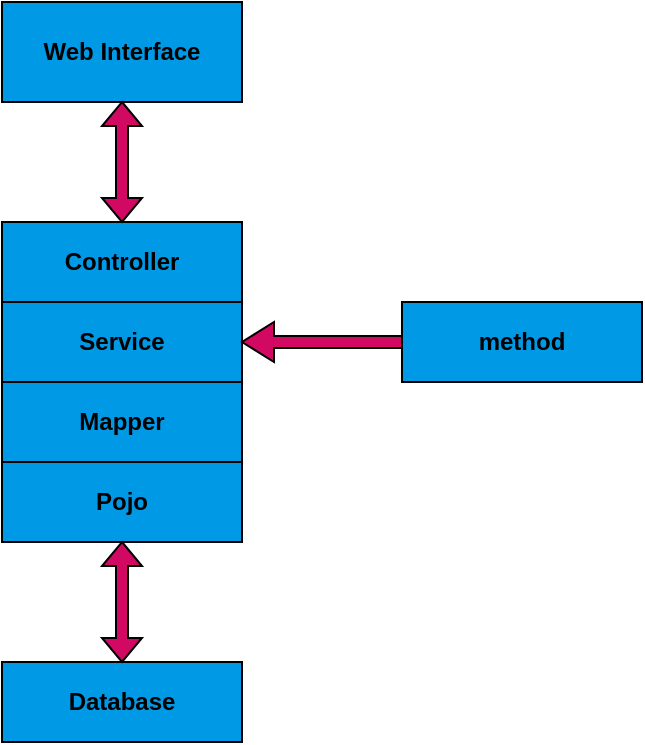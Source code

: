 <mxfile version="20.5.1" type="github">
  <diagram id="NqreZQVCH0NjTD2UiSHF" name="第 1 页">
    <mxGraphModel dx="1278" dy="579" grid="1" gridSize="10" guides="1" tooltips="1" connect="1" arrows="1" fold="1" page="1" pageScale="1" pageWidth="827" pageHeight="1169" math="0" shadow="0">
      <root>
        <mxCell id="0" />
        <mxCell id="1" parent="0" />
        <mxCell id="-jVKLPFjag-kM5jsu0Ie-3" value="&lt;b&gt;Web Interface&lt;/b&gt;" style="rounded=0;whiteSpace=wrap;html=1;fillColor=#0099e5;" vertex="1" parent="1">
          <mxGeometry x="120" y="110" width="120" height="50" as="geometry" />
        </mxCell>
        <mxCell id="-jVKLPFjag-kM5jsu0Ie-4" value="&lt;b&gt;Controller&lt;/b&gt;" style="rounded=0;whiteSpace=wrap;html=1;fillColor=#0099e5;" vertex="1" parent="1">
          <mxGeometry x="120" y="220" width="120" height="40" as="geometry" />
        </mxCell>
        <mxCell id="-jVKLPFjag-kM5jsu0Ie-6" value="&lt;b&gt;Service&lt;/b&gt;" style="rounded=0;whiteSpace=wrap;html=1;fillColor=#0099e5;" vertex="1" parent="1">
          <mxGeometry x="120" y="260" width="120" height="40" as="geometry" />
        </mxCell>
        <mxCell id="-jVKLPFjag-kM5jsu0Ie-7" value="&lt;b&gt;Mapper&lt;/b&gt;" style="rounded=0;whiteSpace=wrap;html=1;fillColor=#0099e5;" vertex="1" parent="1">
          <mxGeometry x="120" y="300" width="120" height="40" as="geometry" />
        </mxCell>
        <mxCell id="-jVKLPFjag-kM5jsu0Ie-8" value="&lt;b&gt;Pojo&lt;/b&gt;" style="rounded=0;whiteSpace=wrap;html=1;fillColor=#0099e5;" vertex="1" parent="1">
          <mxGeometry x="120" y="340" width="120" height="40" as="geometry" />
        </mxCell>
        <mxCell id="-jVKLPFjag-kM5jsu0Ie-9" value="&lt;b&gt;Database&lt;/b&gt;" style="rounded=0;whiteSpace=wrap;html=1;fillColor=#0099e5;" vertex="1" parent="1">
          <mxGeometry x="120" y="440" width="120" height="40" as="geometry" />
        </mxCell>
        <mxCell id="-jVKLPFjag-kM5jsu0Ie-10" value="&lt;b&gt;method&lt;/b&gt;" style="rounded=0;whiteSpace=wrap;html=1;fillColor=#0099e5;" vertex="1" parent="1">
          <mxGeometry x="320" y="260" width="120" height="40" as="geometry" />
        </mxCell>
        <mxCell id="-jVKLPFjag-kM5jsu0Ie-11" value="" style="shape=doubleArrow;direction=south;whiteSpace=wrap;html=1;fontFamily=Helvetica;fillColor=#d20962;" vertex="1" parent="1">
          <mxGeometry x="170" y="160" width="20" height="60" as="geometry" />
        </mxCell>
        <mxCell id="-jVKLPFjag-kM5jsu0Ie-14" value="" style="shape=doubleArrow;direction=south;whiteSpace=wrap;html=1;fontFamily=Helvetica;fillColor=#d20962;" vertex="1" parent="1">
          <mxGeometry x="170" y="380" width="20" height="60" as="geometry" />
        </mxCell>
        <mxCell id="-jVKLPFjag-kM5jsu0Ie-16" value="" style="shape=singleArrow;direction=west;whiteSpace=wrap;html=1;fontFamily=Helvetica;fillColor=#d20962;" vertex="1" parent="1">
          <mxGeometry x="240" y="270" width="80" height="20" as="geometry" />
        </mxCell>
      </root>
    </mxGraphModel>
  </diagram>
</mxfile>

